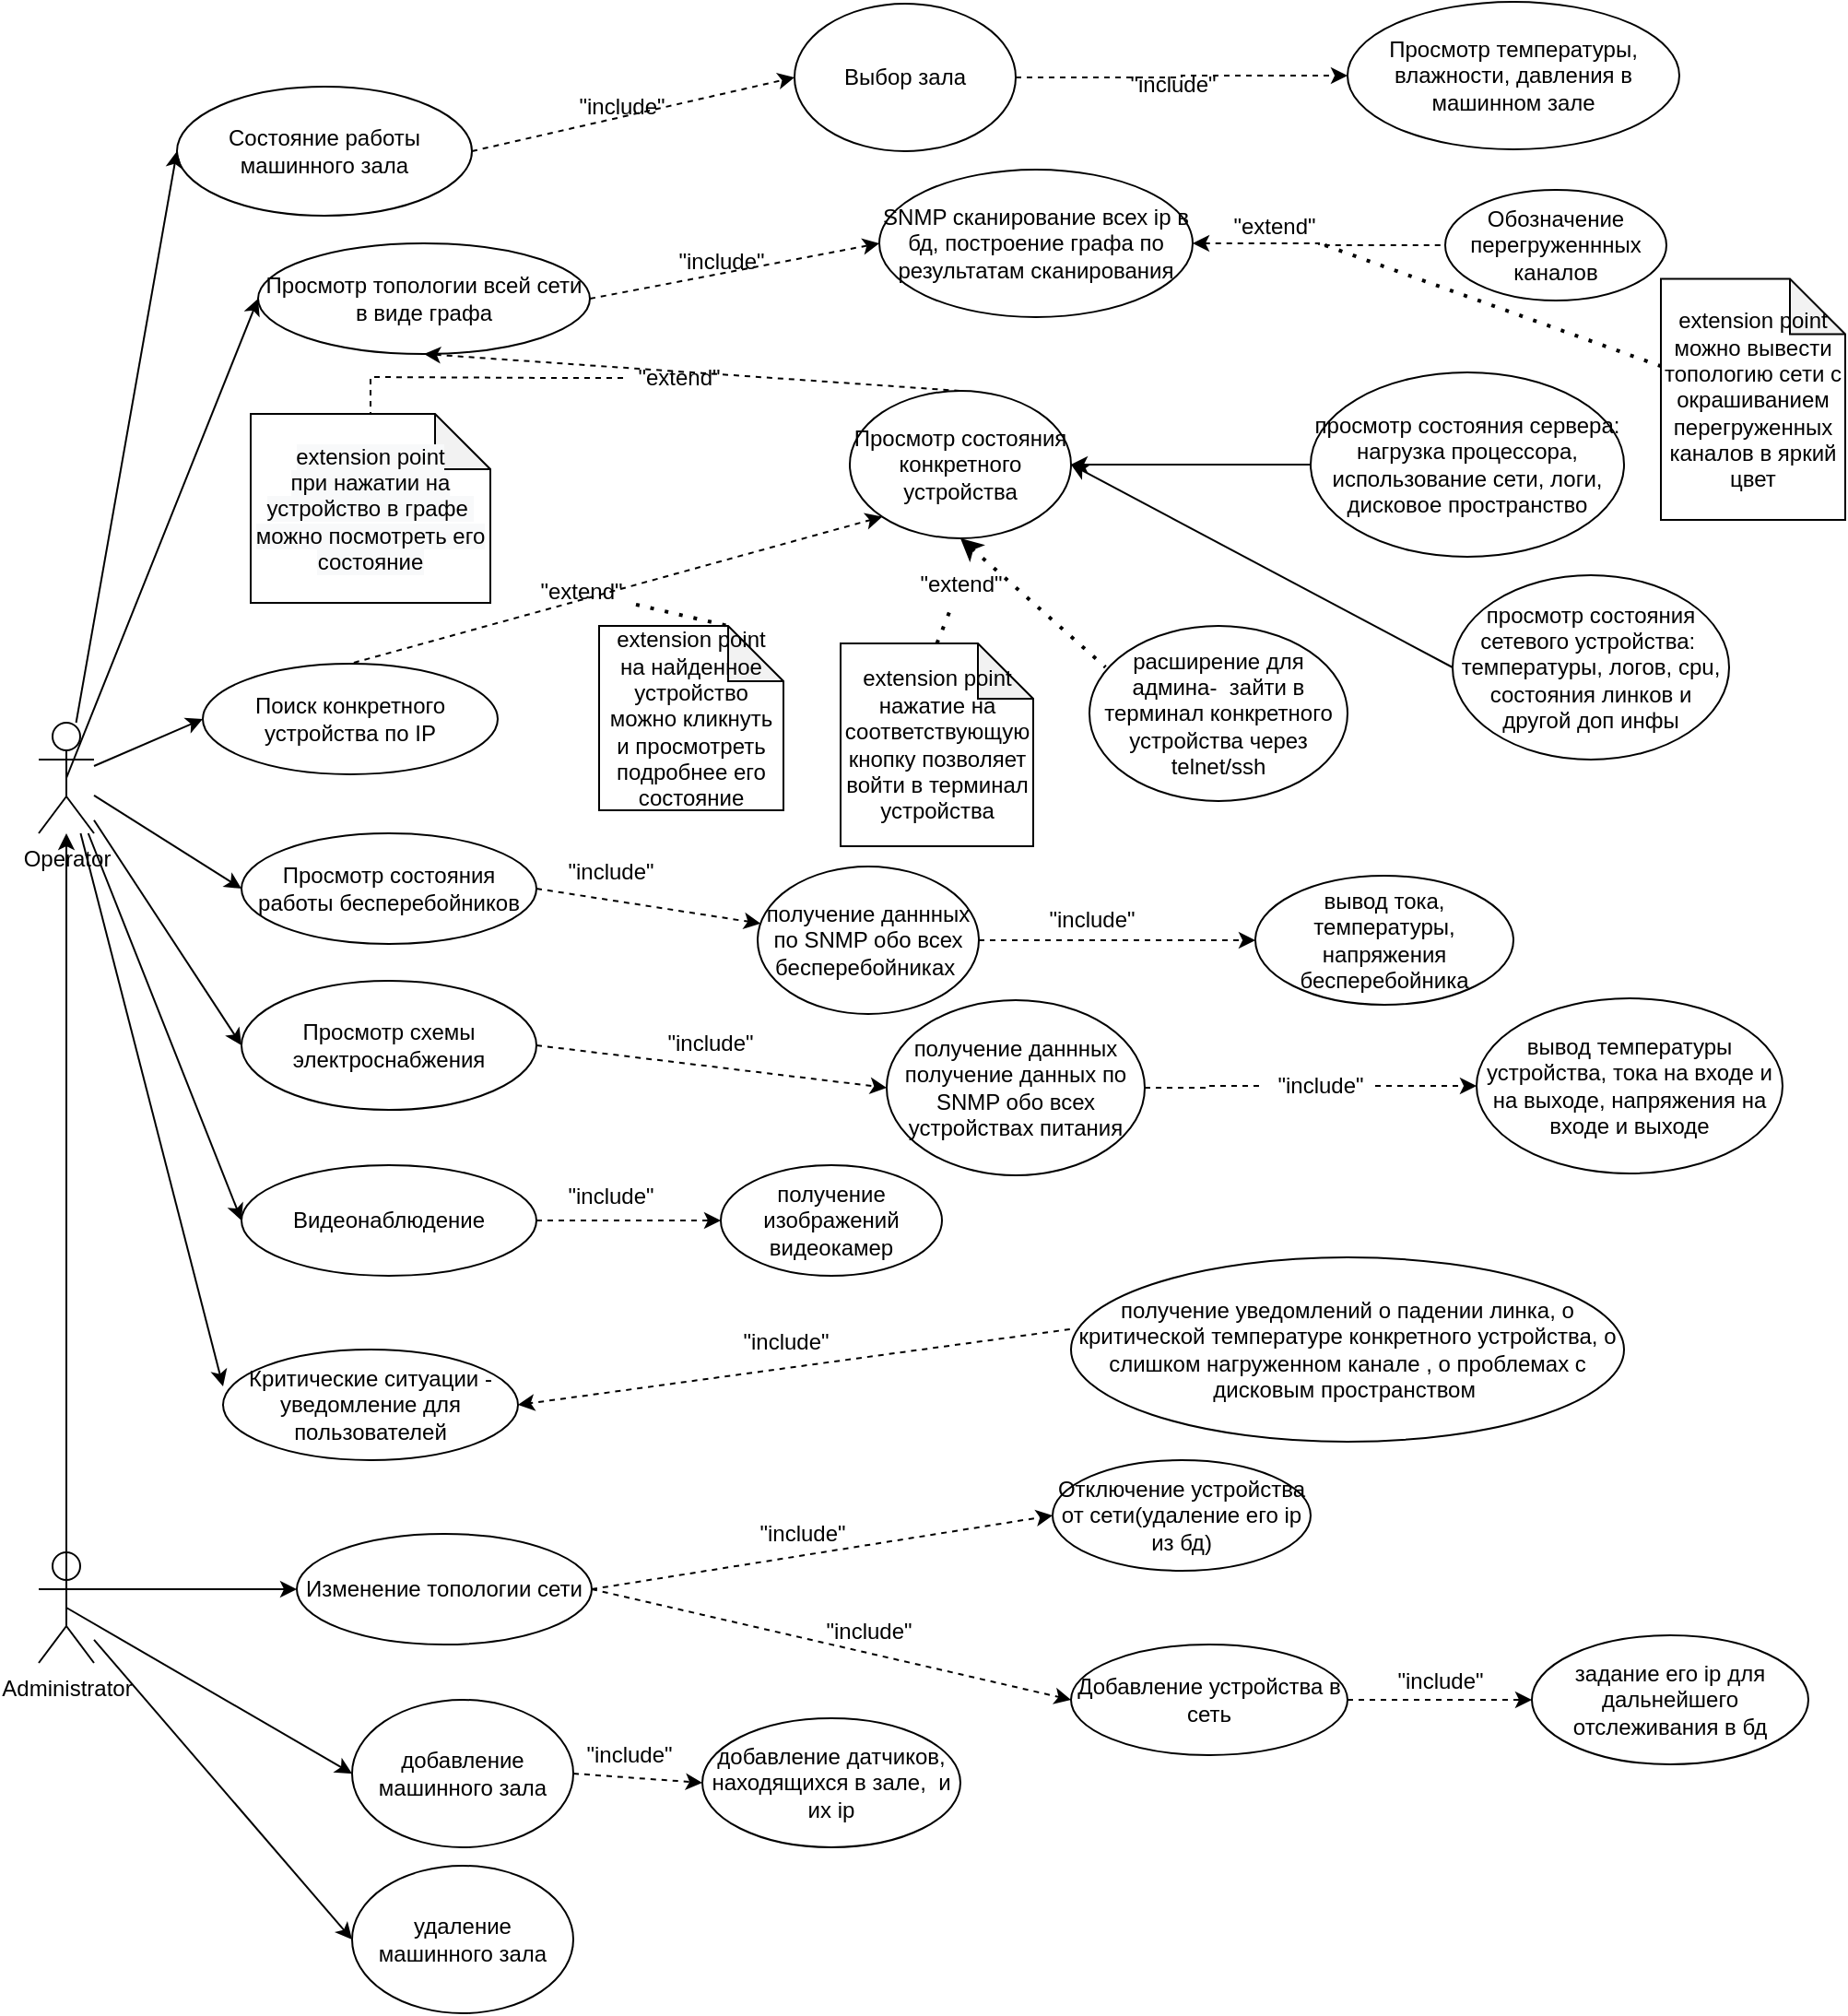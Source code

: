<mxfile version="15.8.8" type="github">
  <diagram id="C5RBs43oDa-KdzZeNtuy" name="Page-1">
    <mxGraphModel dx="1422" dy="727" grid="1" gridSize="10" guides="1" tooltips="1" connect="1" arrows="1" fold="1" page="1" pageScale="1" pageWidth="827" pageHeight="1169" math="0" shadow="0">
      <root>
        <mxCell id="WIyWlLk6GJQsqaUBKTNV-0" />
        <mxCell id="WIyWlLk6GJQsqaUBKTNV-1" parent="WIyWlLk6GJQsqaUBKTNV-0" />
        <mxCell id="vWnuXFx7iVDM5a5PLiHu-0" value="Operator" style="shape=umlActor;verticalLabelPosition=bottom;verticalAlign=top;html=1;outlineConnect=0;" parent="WIyWlLk6GJQsqaUBKTNV-1" vertex="1">
          <mxGeometry x="60" y="400" width="30" height="60" as="geometry" />
        </mxCell>
        <mxCell id="vWnuXFx7iVDM5a5PLiHu-1" value="Просмотр температуры, влажности, давления в машинном зале" style="ellipse;whiteSpace=wrap;html=1;" parent="WIyWlLk6GJQsqaUBKTNV-1" vertex="1">
          <mxGeometry x="770" y="9" width="180" height="80" as="geometry" />
        </mxCell>
        <mxCell id="vWnuXFx7iVDM5a5PLiHu-2" value="Просмотр топологии всей сети в виде графа" style="ellipse;whiteSpace=wrap;html=1;" parent="WIyWlLk6GJQsqaUBKTNV-1" vertex="1">
          <mxGeometry x="179" y="140" width="180" height="60" as="geometry" />
        </mxCell>
        <mxCell id="vWnuXFx7iVDM5a5PLiHu-3" value="Критические ситуации - уведомление для пользователей" style="ellipse;whiteSpace=wrap;html=1;" parent="WIyWlLk6GJQsqaUBKTNV-1" vertex="1">
          <mxGeometry x="160" y="740" width="160" height="60" as="geometry" />
        </mxCell>
        <mxCell id="vWnuXFx7iVDM5a5PLiHu-4" value="Просмотр схемы электроснабжения" style="ellipse;whiteSpace=wrap;html=1;" parent="WIyWlLk6GJQsqaUBKTNV-1" vertex="1">
          <mxGeometry x="170" y="540" width="160" height="70" as="geometry" />
        </mxCell>
        <mxCell id="vWnuXFx7iVDM5a5PLiHu-5" value="Просмотр состояния работы бесперебойников" style="ellipse;whiteSpace=wrap;html=1;" parent="WIyWlLk6GJQsqaUBKTNV-1" vertex="1">
          <mxGeometry x="170" y="460" width="160" height="60" as="geometry" />
        </mxCell>
        <mxCell id="vWnuXFx7iVDM5a5PLiHu-6" value="Просмотр состояния конкретного устройства" style="ellipse;whiteSpace=wrap;html=1;" parent="WIyWlLk6GJQsqaUBKTNV-1" vertex="1">
          <mxGeometry x="500" y="220" width="120" height="80" as="geometry" />
        </mxCell>
        <mxCell id="vWnuXFx7iVDM5a5PLiHu-51" value="" style="edgeStyle=orthogonalEdgeStyle;rounded=0;orthogonalLoop=1;jettySize=auto;html=1;dashed=1;" parent="WIyWlLk6GJQsqaUBKTNV-1" source="vWnuXFx7iVDM5a5PLiHu-7" target="vWnuXFx7iVDM5a5PLiHu-50" edge="1">
          <mxGeometry relative="1" as="geometry" />
        </mxCell>
        <mxCell id="vWnuXFx7iVDM5a5PLiHu-7" value="Видеонаблюдение" style="ellipse;whiteSpace=wrap;html=1;" parent="WIyWlLk6GJQsqaUBKTNV-1" vertex="1">
          <mxGeometry x="170" y="640" width="160" height="60" as="geometry" />
        </mxCell>
        <mxCell id="vWnuXFx7iVDM5a5PLiHu-8" value="Обозначение перегруженнных каналов" style="ellipse;whiteSpace=wrap;html=1;" parent="WIyWlLk6GJQsqaUBKTNV-1" vertex="1">
          <mxGeometry x="823" y="111" width="120" height="60" as="geometry" />
        </mxCell>
        <mxCell id="vWnuXFx7iVDM5a5PLiHu-10" value="Administrator" style="shape=umlActor;verticalLabelPosition=bottom;verticalAlign=top;html=1;outlineConnect=0;" parent="WIyWlLk6GJQsqaUBKTNV-1" vertex="1">
          <mxGeometry x="60" y="850" width="30" height="60" as="geometry" />
        </mxCell>
        <mxCell id="vWnuXFx7iVDM5a5PLiHu-11" style="edgeStyle=orthogonalEdgeStyle;rounded=0;orthogonalLoop=1;jettySize=auto;html=1;exitX=0.5;exitY=0.5;exitDx=0;exitDy=0;exitPerimeter=0;" parent="WIyWlLk6GJQsqaUBKTNV-1" source="vWnuXFx7iVDM5a5PLiHu-10" target="vWnuXFx7iVDM5a5PLiHu-0" edge="1">
          <mxGeometry relative="1" as="geometry">
            <mxPoint x="100" y="300" as="targetPoint" />
          </mxGeometry>
        </mxCell>
        <mxCell id="vWnuXFx7iVDM5a5PLiHu-12" value="Состояние работы машинного зала" style="ellipse;whiteSpace=wrap;html=1;" parent="WIyWlLk6GJQsqaUBKTNV-1" vertex="1">
          <mxGeometry x="135" y="55" width="160" height="70" as="geometry" />
        </mxCell>
        <mxCell id="vWnuXFx7iVDM5a5PLiHu-16" value="Поиск конкретного устройства по IP" style="ellipse;whiteSpace=wrap;html=1;" parent="WIyWlLk6GJQsqaUBKTNV-1" vertex="1">
          <mxGeometry x="149" y="368" width="160" height="60" as="geometry" />
        </mxCell>
        <mxCell id="vWnuXFx7iVDM5a5PLiHu-19" value="Изменение топологии сети" style="ellipse;whiteSpace=wrap;html=1;" parent="WIyWlLk6GJQsqaUBKTNV-1" vertex="1">
          <mxGeometry x="200" y="840" width="160" height="60" as="geometry" />
        </mxCell>
        <mxCell id="vWnuXFx7iVDM5a5PLiHu-20" value="Отключение устройства от сети(удаление его ip из бд)" style="ellipse;whiteSpace=wrap;html=1;" parent="WIyWlLk6GJQsqaUBKTNV-1" vertex="1">
          <mxGeometry x="610" y="800" width="140" height="60" as="geometry" />
        </mxCell>
        <mxCell id="vWnuXFx7iVDM5a5PLiHu-61" value="" style="edgeStyle=orthogonalEdgeStyle;rounded=0;orthogonalLoop=1;jettySize=auto;html=1;dashed=1;" parent="WIyWlLk6GJQsqaUBKTNV-1" source="vWnuXFx7iVDM5a5PLiHu-21" target="vWnuXFx7iVDM5a5PLiHu-60" edge="1">
          <mxGeometry relative="1" as="geometry" />
        </mxCell>
        <mxCell id="vWnuXFx7iVDM5a5PLiHu-21" value="Добавление устройства в сеть" style="ellipse;whiteSpace=wrap;html=1;" parent="WIyWlLk6GJQsqaUBKTNV-1" vertex="1">
          <mxGeometry x="620" y="900" width="150" height="60" as="geometry" />
        </mxCell>
        <mxCell id="vWnuXFx7iVDM5a5PLiHu-28" value="" style="endArrow=classic;html=1;rounded=0;exitX=1;exitY=0.333;exitDx=0;exitDy=0;exitPerimeter=0;entryX=0;entryY=0.5;entryDx=0;entryDy=0;" parent="WIyWlLk6GJQsqaUBKTNV-1" source="vWnuXFx7iVDM5a5PLiHu-10" target="vWnuXFx7iVDM5a5PLiHu-19" edge="1">
          <mxGeometry width="50" height="50" relative="1" as="geometry">
            <mxPoint x="570" y="520" as="sourcePoint" />
            <mxPoint x="440" y="640" as="targetPoint" />
          </mxGeometry>
        </mxCell>
        <mxCell id="vWnuXFx7iVDM5a5PLiHu-29" value="" style="endArrow=classic;html=1;rounded=0;entryX=0;entryY=0.333;entryDx=0;entryDy=0;entryPerimeter=0;" parent="WIyWlLk6GJQsqaUBKTNV-1" source="vWnuXFx7iVDM5a5PLiHu-0" target="vWnuXFx7iVDM5a5PLiHu-3" edge="1">
          <mxGeometry width="50" height="50" relative="1" as="geometry">
            <mxPoint x="390" y="690" as="sourcePoint" />
            <mxPoint x="440" y="640" as="targetPoint" />
          </mxGeometry>
        </mxCell>
        <mxCell id="vWnuXFx7iVDM5a5PLiHu-31" value="" style="endArrow=classic;html=1;rounded=0;entryX=0;entryY=0.5;entryDx=0;entryDy=0;" parent="WIyWlLk6GJQsqaUBKTNV-1" source="vWnuXFx7iVDM5a5PLiHu-0" target="vWnuXFx7iVDM5a5PLiHu-7" edge="1">
          <mxGeometry width="50" height="50" relative="1" as="geometry">
            <mxPoint x="390" y="410" as="sourcePoint" />
            <mxPoint x="180" y="670" as="targetPoint" />
          </mxGeometry>
        </mxCell>
        <mxCell id="vWnuXFx7iVDM5a5PLiHu-32" value="" style="endArrow=classic;html=1;rounded=0;entryX=0;entryY=0.5;entryDx=0;entryDy=0;" parent="WIyWlLk6GJQsqaUBKTNV-1" source="vWnuXFx7iVDM5a5PLiHu-0" target="vWnuXFx7iVDM5a5PLiHu-4" edge="1">
          <mxGeometry width="50" height="50" relative="1" as="geometry">
            <mxPoint x="390" y="410" as="sourcePoint" />
            <mxPoint x="190" y="540" as="targetPoint" />
          </mxGeometry>
        </mxCell>
        <mxCell id="vWnuXFx7iVDM5a5PLiHu-33" value="" style="endArrow=classic;html=1;rounded=0;entryX=0;entryY=0.5;entryDx=0;entryDy=0;" parent="WIyWlLk6GJQsqaUBKTNV-1" source="vWnuXFx7iVDM5a5PLiHu-0" target="vWnuXFx7iVDM5a5PLiHu-5" edge="1">
          <mxGeometry width="50" height="50" relative="1" as="geometry">
            <mxPoint x="390" y="410" as="sourcePoint" />
            <mxPoint x="440" y="360" as="targetPoint" />
          </mxGeometry>
        </mxCell>
        <mxCell id="vWnuXFx7iVDM5a5PLiHu-34" value="" style="endArrow=classic;html=1;rounded=0;entryX=0;entryY=0.5;entryDx=0;entryDy=0;" parent="WIyWlLk6GJQsqaUBKTNV-1" source="vWnuXFx7iVDM5a5PLiHu-0" target="vWnuXFx7iVDM5a5PLiHu-16" edge="1">
          <mxGeometry width="50" height="50" relative="1" as="geometry">
            <mxPoint x="390" y="410" as="sourcePoint" />
            <mxPoint x="440" y="360" as="targetPoint" />
          </mxGeometry>
        </mxCell>
        <mxCell id="vWnuXFx7iVDM5a5PLiHu-35" value="" style="endArrow=classic;html=1;rounded=0;exitX=0.5;exitY=0.5;exitDx=0;exitDy=0;exitPerimeter=0;entryX=0;entryY=0.5;entryDx=0;entryDy=0;" parent="WIyWlLk6GJQsqaUBKTNV-1" source="vWnuXFx7iVDM5a5PLiHu-0" target="vWnuXFx7iVDM5a5PLiHu-2" edge="1">
          <mxGeometry width="50" height="50" relative="1" as="geometry">
            <mxPoint x="390" y="410" as="sourcePoint" />
            <mxPoint x="440" y="360" as="targetPoint" />
          </mxGeometry>
        </mxCell>
        <mxCell id="vWnuXFx7iVDM5a5PLiHu-36" value="" style="endArrow=classic;html=1;rounded=0;entryX=0;entryY=0.5;entryDx=0;entryDy=0;" parent="WIyWlLk6GJQsqaUBKTNV-1" source="vWnuXFx7iVDM5a5PLiHu-0" target="vWnuXFx7iVDM5a5PLiHu-12" edge="1">
          <mxGeometry width="50" height="50" relative="1" as="geometry">
            <mxPoint x="390" y="410" as="sourcePoint" />
            <mxPoint x="440" y="360" as="targetPoint" />
          </mxGeometry>
        </mxCell>
        <mxCell id="vWnuXFx7iVDM5a5PLiHu-76" value="" style="edgeStyle=orthogonalEdgeStyle;rounded=0;orthogonalLoop=1;jettySize=auto;html=1;dashed=1;startArrow=none;" parent="WIyWlLk6GJQsqaUBKTNV-1" source="vWnuXFx7iVDM5a5PLiHu-103" target="vWnuXFx7iVDM5a5PLiHu-75" edge="1">
          <mxGeometry relative="1" as="geometry" />
        </mxCell>
        <mxCell id="vWnuXFx7iVDM5a5PLiHu-40" value="получение даннных получение данных по SNMP обо всех устройствах питания" style="ellipse;whiteSpace=wrap;html=1;" parent="WIyWlLk6GJQsqaUBKTNV-1" vertex="1">
          <mxGeometry x="520" y="550.5" width="140" height="95" as="geometry" />
        </mxCell>
        <mxCell id="vWnuXFx7iVDM5a5PLiHu-74" value="" style="edgeStyle=orthogonalEdgeStyle;rounded=0;orthogonalLoop=1;jettySize=auto;html=1;dashed=1;" parent="WIyWlLk6GJQsqaUBKTNV-1" source="vWnuXFx7iVDM5a5PLiHu-41" target="vWnuXFx7iVDM5a5PLiHu-73" edge="1">
          <mxGeometry relative="1" as="geometry" />
        </mxCell>
        <mxCell id="vWnuXFx7iVDM5a5PLiHu-41" value="получение даннных по SNMP обо всех бесперебойниках&amp;nbsp;" style="ellipse;whiteSpace=wrap;html=1;" parent="WIyWlLk6GJQsqaUBKTNV-1" vertex="1">
          <mxGeometry x="450" y="478" width="120" height="80" as="geometry" />
        </mxCell>
        <mxCell id="vWnuXFx7iVDM5a5PLiHu-44" value="" style="edgeStyle=orthogonalEdgeStyle;rounded=0;orthogonalLoop=1;jettySize=auto;html=1;dashed=1;" parent="WIyWlLk6GJQsqaUBKTNV-1" source="vWnuXFx7iVDM5a5PLiHu-42" target="vWnuXFx7iVDM5a5PLiHu-1" edge="1">
          <mxGeometry relative="1" as="geometry" />
        </mxCell>
        <mxCell id="vWnuXFx7iVDM5a5PLiHu-42" value="Выбор зала" style="ellipse;whiteSpace=wrap;html=1;" parent="WIyWlLk6GJQsqaUBKTNV-1" vertex="1">
          <mxGeometry x="470" y="10" width="120" height="80" as="geometry" />
        </mxCell>
        <mxCell id="vWnuXFx7iVDM5a5PLiHu-83" value="" style="edgeStyle=orthogonalEdgeStyle;rounded=0;orthogonalLoop=1;jettySize=auto;html=1;dashed=1;endArrow=none;endFill=0;startArrow=classic;startFill=1;" parent="WIyWlLk6GJQsqaUBKTNV-1" source="vWnuXFx7iVDM5a5PLiHu-45" target="vWnuXFx7iVDM5a5PLiHu-8" edge="1">
          <mxGeometry relative="1" as="geometry" />
        </mxCell>
        <mxCell id="vWnuXFx7iVDM5a5PLiHu-45" value="SNMP сканирование всех ip в бд, построение графа по результатам сканирования" style="ellipse;whiteSpace=wrap;html=1;" parent="WIyWlLk6GJQsqaUBKTNV-1" vertex="1">
          <mxGeometry x="516" y="100" width="170" height="80" as="geometry" />
        </mxCell>
        <mxCell id="vWnuXFx7iVDM5a5PLiHu-46" value="просмотр состояния сетевого устройства:&amp;nbsp; температуры, логов, cpu, состояния линков и другой доп инфы" style="ellipse;whiteSpace=wrap;html=1;" parent="WIyWlLk6GJQsqaUBKTNV-1" vertex="1">
          <mxGeometry x="827" y="320" width="150" height="100" as="geometry" />
        </mxCell>
        <mxCell id="vWnuXFx7iVDM5a5PLiHu-50" value="получение изображений видеокамер" style="ellipse;whiteSpace=wrap;html=1;" parent="WIyWlLk6GJQsqaUBKTNV-1" vertex="1">
          <mxGeometry x="430" y="640" width="120" height="60" as="geometry" />
        </mxCell>
        <mxCell id="vWnuXFx7iVDM5a5PLiHu-52" value="получение уведомлений о падении линка, о критической температуре конкретного устройства, о слишком нагруженном канале , о проблемах с дисковым пространством&amp;nbsp;" style="ellipse;whiteSpace=wrap;html=1;" parent="WIyWlLk6GJQsqaUBKTNV-1" vertex="1">
          <mxGeometry x="620" y="690" width="300" height="100" as="geometry" />
        </mxCell>
        <mxCell id="vWnuXFx7iVDM5a5PLiHu-54" value="" style="endArrow=none;html=1;rounded=0;exitX=1;exitY=0.5;exitDx=0;exitDy=0;entryX=0;entryY=0.5;entryDx=0;entryDy=0;endFill=0;startArrow=classic;startFill=1;" parent="WIyWlLk6GJQsqaUBKTNV-1" source="vWnuXFx7iVDM5a5PLiHu-6" target="vWnuXFx7iVDM5a5PLiHu-46" edge="1">
          <mxGeometry width="50" height="50" relative="1" as="geometry">
            <mxPoint x="390" y="690" as="sourcePoint" />
            <mxPoint x="440" y="640" as="targetPoint" />
          </mxGeometry>
        </mxCell>
        <mxCell id="vWnuXFx7iVDM5a5PLiHu-55" value="" style="endArrow=none;dashed=1;html=1;dashPattern=1 3;strokeWidth=2;rounded=0;exitX=0.5;exitY=1;exitDx=0;exitDy=0;entryX=0.062;entryY=0.235;entryDx=0;entryDy=0;startArrow=classic;startFill=1;entryPerimeter=0;" parent="WIyWlLk6GJQsqaUBKTNV-1" source="vWnuXFx7iVDM5a5PLiHu-6" target="vWnuXFx7iVDM5a5PLiHu-56" edge="1">
          <mxGeometry width="50" height="50" relative="1" as="geometry">
            <mxPoint x="390" y="690" as="sourcePoint" />
            <mxPoint x="630" y="450" as="targetPoint" />
          </mxGeometry>
        </mxCell>
        <mxCell id="vWnuXFx7iVDM5a5PLiHu-56" value="расширение для админа-&amp;nbsp; зайти в терминал конкретного устройства через telnet/ssh" style="ellipse;whiteSpace=wrap;html=1;" parent="WIyWlLk6GJQsqaUBKTNV-1" vertex="1">
          <mxGeometry x="630" y="347.5" width="140" height="95" as="geometry" />
        </mxCell>
        <mxCell id="vWnuXFx7iVDM5a5PLiHu-60" value="задание его ip для дальнейшего отслеживания в бд" style="ellipse;whiteSpace=wrap;html=1;" parent="WIyWlLk6GJQsqaUBKTNV-1" vertex="1">
          <mxGeometry x="870" y="895" width="150" height="70" as="geometry" />
        </mxCell>
        <mxCell id="vWnuXFx7iVDM5a5PLiHu-62" value="просмотр состояния сервера: нагрузка процессора, использование сети, логи, дисковое пространство" style="ellipse;whiteSpace=wrap;html=1;" parent="WIyWlLk6GJQsqaUBKTNV-1" vertex="1">
          <mxGeometry x="750" y="210" width="170" height="100" as="geometry" />
        </mxCell>
        <mxCell id="vWnuXFx7iVDM5a5PLiHu-64" value="добавление машинного зала" style="ellipse;whiteSpace=wrap;html=1;" parent="WIyWlLk6GJQsqaUBKTNV-1" vertex="1">
          <mxGeometry x="230" y="930" width="120" height="80" as="geometry" />
        </mxCell>
        <mxCell id="vWnuXFx7iVDM5a5PLiHu-65" value="удаление машинного зала" style="ellipse;whiteSpace=wrap;html=1;" parent="WIyWlLk6GJQsqaUBKTNV-1" vertex="1">
          <mxGeometry x="230" y="1020" width="120" height="80" as="geometry" />
        </mxCell>
        <mxCell id="vWnuXFx7iVDM5a5PLiHu-66" value="добавление датчиков, находящихся в зале,&amp;nbsp; и их ip" style="ellipse;whiteSpace=wrap;html=1;" parent="WIyWlLk6GJQsqaUBKTNV-1" vertex="1">
          <mxGeometry x="420" y="940" width="140" height="70" as="geometry" />
        </mxCell>
        <mxCell id="vWnuXFx7iVDM5a5PLiHu-73" value="вывод тока, температуры, напряжения бесперебойника" style="ellipse;whiteSpace=wrap;html=1;" parent="WIyWlLk6GJQsqaUBKTNV-1" vertex="1">
          <mxGeometry x="720" y="483" width="140" height="70" as="geometry" />
        </mxCell>
        <mxCell id="vWnuXFx7iVDM5a5PLiHu-75" value="вывод температуры устройства, тока на входе и на выходе, напряжения на входе и выходе" style="ellipse;whiteSpace=wrap;html=1;" parent="WIyWlLk6GJQsqaUBKTNV-1" vertex="1">
          <mxGeometry x="840" y="549.5" width="166" height="95" as="geometry" />
        </mxCell>
        <mxCell id="vWnuXFx7iVDM5a5PLiHu-79" value="&quot;include&quot;" style="text;html=1;align=center;verticalAlign=middle;resizable=0;points=[];autosize=1;strokeColor=none;fillColor=none;" parent="WIyWlLk6GJQsqaUBKTNV-1" vertex="1">
          <mxGeometry x="346" y="56" width="60" height="20" as="geometry" />
        </mxCell>
        <mxCell id="vWnuXFx7iVDM5a5PLiHu-80" value="&quot;include&quot;" style="text;html=1;align=center;verticalAlign=middle;resizable=0;points=[];autosize=1;strokeColor=none;fillColor=none;" parent="WIyWlLk6GJQsqaUBKTNV-1" vertex="1">
          <mxGeometry x="645" y="44" width="60" height="20" as="geometry" />
        </mxCell>
        <mxCell id="vWnuXFx7iVDM5a5PLiHu-84" value="" style="endArrow=classic;html=1;rounded=0;exitX=0.5;exitY=0.5;exitDx=0;exitDy=0;exitPerimeter=0;entryX=0;entryY=0.5;entryDx=0;entryDy=0;" parent="WIyWlLk6GJQsqaUBKTNV-1" source="vWnuXFx7iVDM5a5PLiHu-10" target="vWnuXFx7iVDM5a5PLiHu-64" edge="1">
          <mxGeometry width="50" height="50" relative="1" as="geometry">
            <mxPoint x="710" y="770" as="sourcePoint" />
            <mxPoint x="760" y="720" as="targetPoint" />
          </mxGeometry>
        </mxCell>
        <mxCell id="vWnuXFx7iVDM5a5PLiHu-85" value="" style="endArrow=classic;html=1;rounded=0;entryX=0;entryY=0.5;entryDx=0;entryDy=0;" parent="WIyWlLk6GJQsqaUBKTNV-1" source="vWnuXFx7iVDM5a5PLiHu-10" target="vWnuXFx7iVDM5a5PLiHu-65" edge="1">
          <mxGeometry width="50" height="50" relative="1" as="geometry">
            <mxPoint x="710" y="770" as="sourcePoint" />
            <mxPoint x="760" y="720" as="targetPoint" />
          </mxGeometry>
        </mxCell>
        <mxCell id="vWnuXFx7iVDM5a5PLiHu-86" value="" style="endArrow=classic;html=1;rounded=0;dashed=1;exitX=1;exitY=0.5;exitDx=0;exitDy=0;entryX=0;entryY=0.5;entryDx=0;entryDy=0;" parent="WIyWlLk6GJQsqaUBKTNV-1" source="vWnuXFx7iVDM5a5PLiHu-64" target="vWnuXFx7iVDM5a5PLiHu-66" edge="1">
          <mxGeometry width="50" height="50" relative="1" as="geometry">
            <mxPoint x="710" y="770" as="sourcePoint" />
            <mxPoint x="760" y="720" as="targetPoint" />
          </mxGeometry>
        </mxCell>
        <mxCell id="vWnuXFx7iVDM5a5PLiHu-87" value="" style="endArrow=none;html=1;rounded=0;dashed=1;exitX=0.5;exitY=1;exitDx=0;exitDy=0;entryX=0.5;entryY=0;entryDx=0;entryDy=0;startArrow=classic;startFill=1;endFill=0;" parent="WIyWlLk6GJQsqaUBKTNV-1" source="vWnuXFx7iVDM5a5PLiHu-2" target="vWnuXFx7iVDM5a5PLiHu-6" edge="1">
          <mxGeometry width="50" height="50" relative="1" as="geometry">
            <mxPoint x="710" y="490" as="sourcePoint" />
            <mxPoint x="760" y="440" as="targetPoint" />
          </mxGeometry>
        </mxCell>
        <mxCell id="vWnuXFx7iVDM5a5PLiHu-89" value="" style="endArrow=none;startArrow=classic;html=1;rounded=0;dashed=1;exitX=0;exitY=1;exitDx=0;exitDy=0;entryX=0.5;entryY=0;entryDx=0;entryDy=0;endFill=0;" parent="WIyWlLk6GJQsqaUBKTNV-1" source="vWnuXFx7iVDM5a5PLiHu-6" target="vWnuXFx7iVDM5a5PLiHu-16" edge="1">
          <mxGeometry width="50" height="50" relative="1" as="geometry">
            <mxPoint x="710" y="490" as="sourcePoint" />
            <mxPoint x="760" y="440" as="targetPoint" />
          </mxGeometry>
        </mxCell>
        <mxCell id="vWnuXFx7iVDM5a5PLiHu-94" value="" style="edgeStyle=orthogonalEdgeStyle;rounded=0;orthogonalLoop=1;jettySize=auto;html=1;dashed=1;startArrow=none;startFill=0;endArrow=none;endFill=0;" parent="WIyWlLk6GJQsqaUBKTNV-1" source="vWnuXFx7iVDM5a5PLiHu-90" target="vWnuXFx7iVDM5a5PLiHu-130" edge="1">
          <mxGeometry relative="1" as="geometry">
            <mxPoint x="265.067" y="240" as="targetPoint" />
          </mxGeometry>
        </mxCell>
        <mxCell id="vWnuXFx7iVDM5a5PLiHu-90" value="&quot;extend&quot;" style="text;html=1;align=center;verticalAlign=middle;resizable=0;points=[];autosize=1;strokeColor=none;fillColor=none;" parent="WIyWlLk6GJQsqaUBKTNV-1" vertex="1">
          <mxGeometry x="377" y="203" width="60" height="20" as="geometry" />
        </mxCell>
        <mxCell id="vWnuXFx7iVDM5a5PLiHu-95" value="&quot;include&quot;" style="text;html=1;align=center;verticalAlign=middle;resizable=0;points=[];autosize=1;strokeColor=none;fillColor=none;" parent="WIyWlLk6GJQsqaUBKTNV-1" vertex="1">
          <mxGeometry x="340" y="647" width="60" height="20" as="geometry" />
        </mxCell>
        <mxCell id="vWnuXFx7iVDM5a5PLiHu-96" value="&quot;include&quot;" style="text;html=1;align=center;verticalAlign=middle;resizable=0;points=[];autosize=1;strokeColor=none;fillColor=none;" parent="WIyWlLk6GJQsqaUBKTNV-1" vertex="1">
          <mxGeometry x="394" y="564" width="60" height="20" as="geometry" />
        </mxCell>
        <mxCell id="vWnuXFx7iVDM5a5PLiHu-97" value="&quot;include&quot;" style="text;html=1;align=center;verticalAlign=middle;resizable=0;points=[];autosize=1;strokeColor=none;fillColor=none;" parent="WIyWlLk6GJQsqaUBKTNV-1" vertex="1">
          <mxGeometry x="340" y="471" width="60" height="20" as="geometry" />
        </mxCell>
        <mxCell id="vWnuXFx7iVDM5a5PLiHu-100" value="" style="endArrow=classic;html=1;rounded=0;dashed=1;exitX=1;exitY=0.5;exitDx=0;exitDy=0;" parent="WIyWlLk6GJQsqaUBKTNV-1" source="vWnuXFx7iVDM5a5PLiHu-5" target="vWnuXFx7iVDM5a5PLiHu-41" edge="1">
          <mxGeometry width="50" height="50" relative="1" as="geometry">
            <mxPoint x="380" y="520" as="sourcePoint" />
            <mxPoint x="760" y="390" as="targetPoint" />
          </mxGeometry>
        </mxCell>
        <mxCell id="vWnuXFx7iVDM5a5PLiHu-101" value="&quot;include&quot;" style="text;html=1;align=center;verticalAlign=middle;resizable=0;points=[];autosize=1;strokeColor=none;fillColor=none;" parent="WIyWlLk6GJQsqaUBKTNV-1" vertex="1">
          <mxGeometry x="601" y="497" width="60" height="20" as="geometry" />
        </mxCell>
        <mxCell id="vWnuXFx7iVDM5a5PLiHu-102" value="&quot;extend&quot;" style="text;html=1;align=center;verticalAlign=middle;resizable=0;points=[];autosize=1;strokeColor=none;fillColor=none;" parent="WIyWlLk6GJQsqaUBKTNV-1" vertex="1">
          <mxGeometry x="324" y="319" width="60" height="20" as="geometry" />
        </mxCell>
        <mxCell id="vWnuXFx7iVDM5a5PLiHu-103" value="&quot;include&quot;" style="text;html=1;align=center;verticalAlign=middle;resizable=0;points=[];autosize=1;strokeColor=none;fillColor=none;" parent="WIyWlLk6GJQsqaUBKTNV-1" vertex="1">
          <mxGeometry x="725" y="587" width="60" height="20" as="geometry" />
        </mxCell>
        <mxCell id="vWnuXFx7iVDM5a5PLiHu-104" value="" style="edgeStyle=orthogonalEdgeStyle;rounded=0;orthogonalLoop=1;jettySize=auto;html=1;dashed=1;endArrow=none;" parent="WIyWlLk6GJQsqaUBKTNV-1" source="vWnuXFx7iVDM5a5PLiHu-40" target="vWnuXFx7iVDM5a5PLiHu-103" edge="1">
          <mxGeometry relative="1" as="geometry">
            <mxPoint x="534" y="575" as="sourcePoint" />
            <mxPoint x="667" y="575" as="targetPoint" />
          </mxGeometry>
        </mxCell>
        <mxCell id="vWnuXFx7iVDM5a5PLiHu-105" value="&quot;include&quot;" style="text;html=1;align=center;verticalAlign=middle;resizable=0;points=[];autosize=1;strokeColor=none;fillColor=none;" parent="WIyWlLk6GJQsqaUBKTNV-1" vertex="1">
          <mxGeometry x="400" y="140" width="60" height="20" as="geometry" />
        </mxCell>
        <mxCell id="vWnuXFx7iVDM5a5PLiHu-107" value="" style="endArrow=classic;html=1;rounded=0;entryX=1;entryY=0.5;entryDx=0;entryDy=0;" parent="WIyWlLk6GJQsqaUBKTNV-1" source="vWnuXFx7iVDM5a5PLiHu-62" target="vWnuXFx7iVDM5a5PLiHu-6" edge="1">
          <mxGeometry width="50" height="50" relative="1" as="geometry">
            <mxPoint x="560" y="270" as="sourcePoint" />
            <mxPoint x="480" y="300" as="targetPoint" />
          </mxGeometry>
        </mxCell>
        <mxCell id="vWnuXFx7iVDM5a5PLiHu-108" value="&quot;extend&quot;" style="text;html=1;align=center;verticalAlign=middle;resizable=0;points=[];autosize=1;strokeColor=none;fillColor=none;" parent="WIyWlLk6GJQsqaUBKTNV-1" vertex="1">
          <mxGeometry x="530" y="315" width="60" height="20" as="geometry" />
        </mxCell>
        <mxCell id="vWnuXFx7iVDM5a5PLiHu-109" value="" style="endArrow=classic;html=1;rounded=0;exitX=1;exitY=0.5;exitDx=0;exitDy=0;entryX=0;entryY=0.5;entryDx=0;entryDy=0;dashed=1;" parent="WIyWlLk6GJQsqaUBKTNV-1" source="vWnuXFx7iVDM5a5PLiHu-19" target="vWnuXFx7iVDM5a5PLiHu-20" edge="1">
          <mxGeometry width="50" height="50" relative="1" as="geometry">
            <mxPoint x="710" y="660" as="sourcePoint" />
            <mxPoint x="760" y="610" as="targetPoint" />
          </mxGeometry>
        </mxCell>
        <mxCell id="vWnuXFx7iVDM5a5PLiHu-110" value="" style="endArrow=classic;html=1;rounded=0;exitX=1;exitY=0.5;exitDx=0;exitDy=0;entryX=0;entryY=0.5;entryDx=0;entryDy=0;dashed=1;" parent="WIyWlLk6GJQsqaUBKTNV-1" source="vWnuXFx7iVDM5a5PLiHu-19" target="vWnuXFx7iVDM5a5PLiHu-21" edge="1">
          <mxGeometry width="50" height="50" relative="1" as="geometry">
            <mxPoint x="710" y="660" as="sourcePoint" />
            <mxPoint x="760" y="610" as="targetPoint" />
          </mxGeometry>
        </mxCell>
        <mxCell id="vWnuXFx7iVDM5a5PLiHu-111" value="&quot;include&quot;" style="text;html=1;align=center;verticalAlign=middle;resizable=0;points=[];autosize=1;strokeColor=none;fillColor=none;" parent="WIyWlLk6GJQsqaUBKTNV-1" vertex="1">
          <mxGeometry x="444" y="830" width="60" height="20" as="geometry" />
        </mxCell>
        <mxCell id="vWnuXFx7iVDM5a5PLiHu-113" value="&quot;include&quot;" style="text;html=1;align=center;verticalAlign=middle;resizable=0;points=[];autosize=1;strokeColor=none;fillColor=none;" parent="WIyWlLk6GJQsqaUBKTNV-1" vertex="1">
          <mxGeometry x="480" y="883" width="60" height="20" as="geometry" />
        </mxCell>
        <mxCell id="vWnuXFx7iVDM5a5PLiHu-114" value="&quot;include&quot;" style="text;html=1;align=center;verticalAlign=middle;resizable=0;points=[];autosize=1;strokeColor=none;fillColor=none;" parent="WIyWlLk6GJQsqaUBKTNV-1" vertex="1">
          <mxGeometry x="350" y="950" width="60" height="20" as="geometry" />
        </mxCell>
        <mxCell id="vWnuXFx7iVDM5a5PLiHu-115" value="&quot;include&quot;" style="text;html=1;align=center;verticalAlign=middle;resizable=0;points=[];autosize=1;strokeColor=none;fillColor=none;" parent="WIyWlLk6GJQsqaUBKTNV-1" vertex="1">
          <mxGeometry x="790" y="910" width="60" height="20" as="geometry" />
        </mxCell>
        <mxCell id="vWnuXFx7iVDM5a5PLiHu-118" value="" style="endArrow=classic;html=1;rounded=0;dashed=1;exitX=-0.002;exitY=0.39;exitDx=0;exitDy=0;exitPerimeter=0;entryX=1;entryY=0.5;entryDx=0;entryDy=0;" parent="WIyWlLk6GJQsqaUBKTNV-1" source="vWnuXFx7iVDM5a5PLiHu-52" target="vWnuXFx7iVDM5a5PLiHu-3" edge="1">
          <mxGeometry width="50" height="50" relative="1" as="geometry">
            <mxPoint x="710" y="590" as="sourcePoint" />
            <mxPoint x="760" y="540" as="targetPoint" />
          </mxGeometry>
        </mxCell>
        <mxCell id="vWnuXFx7iVDM5a5PLiHu-119" value="&quot;include&quot;" style="text;html=1;align=center;verticalAlign=middle;resizable=0;points=[];autosize=1;strokeColor=none;fillColor=none;" parent="WIyWlLk6GJQsqaUBKTNV-1" vertex="1">
          <mxGeometry x="435" y="726" width="60" height="20" as="geometry" />
        </mxCell>
        <mxCell id="vWnuXFx7iVDM5a5PLiHu-120" value="" style="endArrow=classic;html=1;rounded=0;exitX=1;exitY=0.5;exitDx=0;exitDy=0;entryX=0;entryY=0.5;entryDx=0;entryDy=0;dashed=1;" parent="WIyWlLk6GJQsqaUBKTNV-1" source="vWnuXFx7iVDM5a5PLiHu-12" target="vWnuXFx7iVDM5a5PLiHu-42" edge="1">
          <mxGeometry width="50" height="50" relative="1" as="geometry">
            <mxPoint x="710" y="420" as="sourcePoint" />
            <mxPoint x="760" y="370" as="targetPoint" />
          </mxGeometry>
        </mxCell>
        <mxCell id="vWnuXFx7iVDM5a5PLiHu-121" value="" style="endArrow=classic;html=1;rounded=0;dashed=1;exitX=1;exitY=0.5;exitDx=0;exitDy=0;entryX=0;entryY=0.5;entryDx=0;entryDy=0;" parent="WIyWlLk6GJQsqaUBKTNV-1" source="vWnuXFx7iVDM5a5PLiHu-2" target="vWnuXFx7iVDM5a5PLiHu-45" edge="1">
          <mxGeometry width="50" height="50" relative="1" as="geometry">
            <mxPoint x="710" y="420" as="sourcePoint" />
            <mxPoint x="760" y="370" as="targetPoint" />
          </mxGeometry>
        </mxCell>
        <mxCell id="vWnuXFx7iVDM5a5PLiHu-124" value="" style="endArrow=none;dashed=1;html=1;dashPattern=1 3;strokeWidth=2;rounded=0;exitX=0.5;exitY=0;exitDx=0;exitDy=0;exitPerimeter=0;" parent="WIyWlLk6GJQsqaUBKTNV-1" source="vWnuXFx7iVDM5a5PLiHu-131" target="vWnuXFx7iVDM5a5PLiHu-108" edge="1">
          <mxGeometry width="50" height="50" relative="1" as="geometry">
            <mxPoint x="440" y="343" as="sourcePoint" />
            <mxPoint x="760" y="350" as="targetPoint" />
          </mxGeometry>
        </mxCell>
        <mxCell id="vWnuXFx7iVDM5a5PLiHu-130" value="&lt;span style=&quot;color: rgb(0 , 0 , 0) ; font-family: &amp;#34;helvetica&amp;#34; ; font-size: 12px ; font-style: normal ; font-weight: 400 ; letter-spacing: normal ; text-align: center ; text-indent: 0px ; text-transform: none ; word-spacing: 0px ; background-color: rgb(248 , 249 , 250) ; display: inline ; float: none&quot;&gt;extension point&lt;br&gt;при нажатии на устройство в графе&amp;nbsp; можно посмотреть его состояние&lt;/span&gt;" style="shape=note;whiteSpace=wrap;html=1;backgroundOutline=1;darkOpacity=0.05;" parent="WIyWlLk6GJQsqaUBKTNV-1" vertex="1">
          <mxGeometry x="175" y="232.5" width="130" height="102.5" as="geometry" />
        </mxCell>
        <mxCell id="vWnuXFx7iVDM5a5PLiHu-131" value="extension point&lt;br&gt;нажатие на соответствующую кнопку позволяет войти в терминал устройства" style="shape=note;whiteSpace=wrap;html=1;backgroundOutline=1;darkOpacity=0.05;" parent="WIyWlLk6GJQsqaUBKTNV-1" vertex="1">
          <mxGeometry x="495" y="357" width="104.5" height="110" as="geometry" />
        </mxCell>
        <mxCell id="vWnuXFx7iVDM5a5PLiHu-132" value="extension point&lt;br&gt;на найденное устройство можно кликнуть и просмотреть подробнее его состояние" style="shape=note;whiteSpace=wrap;html=1;backgroundOutline=1;darkOpacity=0.05;" parent="WIyWlLk6GJQsqaUBKTNV-1" vertex="1">
          <mxGeometry x="364" y="347.5" width="100" height="100" as="geometry" />
        </mxCell>
        <mxCell id="vWnuXFx7iVDM5a5PLiHu-136" value="" style="endArrow=none;dashed=1;html=1;dashPattern=1 3;strokeWidth=2;rounded=0;entryX=0;entryY=0;entryDx=70;entryDy=0;entryPerimeter=0;" parent="WIyWlLk6GJQsqaUBKTNV-1" source="vWnuXFx7iVDM5a5PLiHu-102" target="vWnuXFx7iVDM5a5PLiHu-132" edge="1">
          <mxGeometry width="50" height="50" relative="1" as="geometry">
            <mxPoint x="640" y="500" as="sourcePoint" />
            <mxPoint x="690" y="450" as="targetPoint" />
          </mxGeometry>
        </mxCell>
        <mxCell id="vWnuXFx7iVDM5a5PLiHu-137" value="" style="endArrow=classic;html=1;rounded=0;dashed=1;exitX=1;exitY=0.5;exitDx=0;exitDy=0;entryX=0;entryY=0.5;entryDx=0;entryDy=0;" parent="WIyWlLk6GJQsqaUBKTNV-1" source="vWnuXFx7iVDM5a5PLiHu-4" target="vWnuXFx7iVDM5a5PLiHu-40" edge="1">
          <mxGeometry width="50" height="50" relative="1" as="geometry">
            <mxPoint x="640" y="490" as="sourcePoint" />
            <mxPoint x="690" y="440" as="targetPoint" />
          </mxGeometry>
        </mxCell>
        <mxCell id="vWnuXFx7iVDM5a5PLiHu-138" value="&quot;extend&quot;" style="text;html=1;align=center;verticalAlign=middle;resizable=0;points=[];autosize=1;strokeColor=none;fillColor=none;" parent="WIyWlLk6GJQsqaUBKTNV-1" vertex="1">
          <mxGeometry x="700" y="121" width="60" height="20" as="geometry" />
        </mxCell>
        <mxCell id="vWnuXFx7iVDM5a5PLiHu-139" value="extension point&lt;br&gt;можно вывести топологию сети с окрашиванием перегруженных каналов в яркий цвет" style="shape=note;whiteSpace=wrap;html=1;backgroundOutline=1;darkOpacity=0.05;" parent="WIyWlLk6GJQsqaUBKTNV-1" vertex="1">
          <mxGeometry x="940" y="159.25" width="100" height="130.75" as="geometry" />
        </mxCell>
        <mxCell id="vWnuXFx7iVDM5a5PLiHu-140" value="" style="endArrow=none;dashed=1;html=1;dashPattern=1 3;strokeWidth=2;rounded=0;" parent="WIyWlLk6GJQsqaUBKTNV-1" source="vWnuXFx7iVDM5a5PLiHu-138" edge="1" target="vWnuXFx7iVDM5a5PLiHu-139">
          <mxGeometry width="50" height="50" relative="1" as="geometry">
            <mxPoint x="600" y="430" as="sourcePoint" />
            <mxPoint x="930" y="210" as="targetPoint" />
          </mxGeometry>
        </mxCell>
      </root>
    </mxGraphModel>
  </diagram>
</mxfile>
